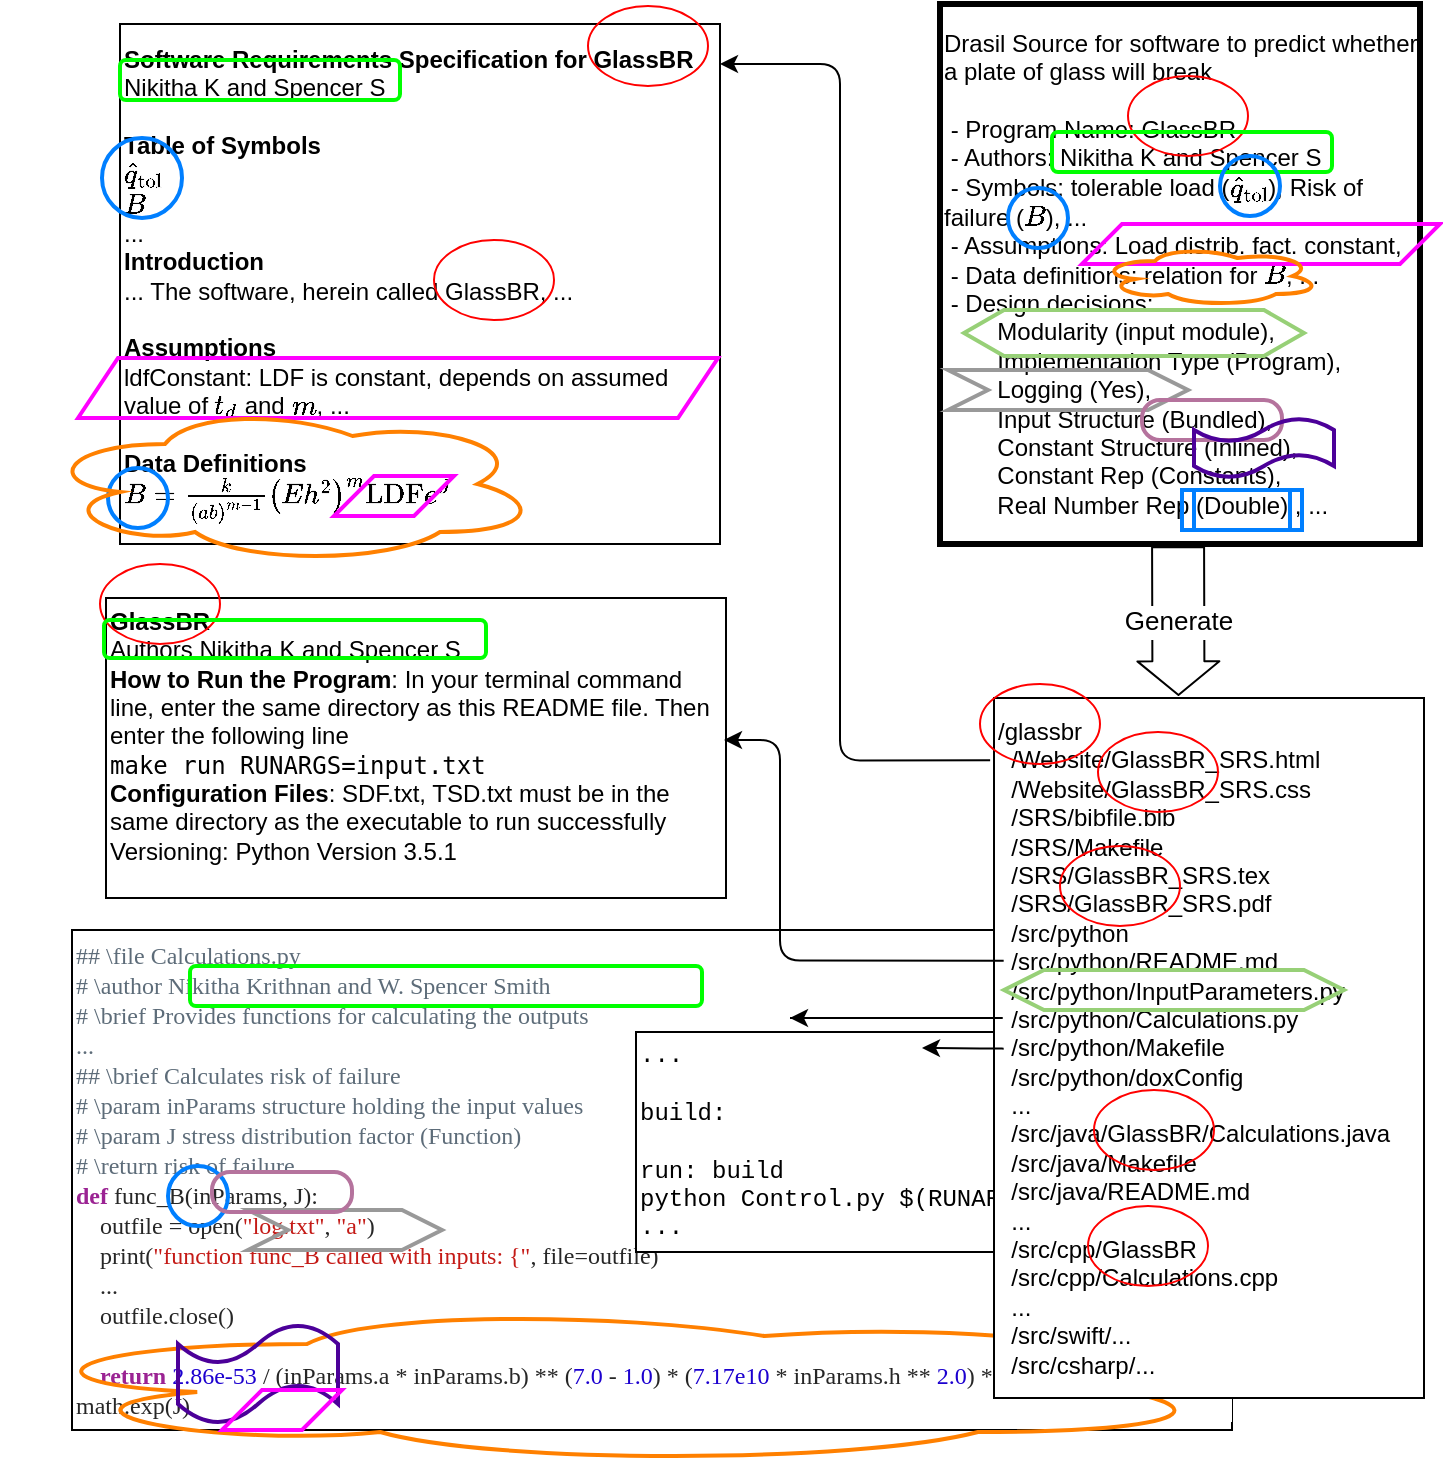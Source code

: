 <mxfile version="15.4.3"><diagram id="d-WKeMkgtsWJ3UM8GAVP" name="Page-1"><mxGraphModel dx="2523" dy="965" grid="1" gridSize="10" guides="0" tooltips="1" connect="0" arrows="0" fold="1" page="1" pageScale="1" pageWidth="850" pageHeight="1100" math="1" shadow="0"><root><mxCell id="0"/><mxCell id="1" parent="0"/><mxCell id="UbG10RSQOsBZLtn41_ii-14" value="" style="ellipse;whiteSpace=wrap;html=1;aspect=fixed;" parent="1" vertex="1"><mxGeometry x="-137" y="523" width="20" height="20" as="geometry"/></mxCell><mxCell id="Y7YsO4KroyBGodmgQjPr-18" value="&lt;p class=&quot;p1&quot; style=&quot;margin: 0px ; font-stretch: normal ; line-height: normal ; font-family: &amp;#34;menlo&amp;#34; ; color: rgb(93 , 108 , 121) ; background-color: rgb(255 , 255 , 255)&quot;&gt;## \file Calculations.py&lt;/p&gt;&lt;p class=&quot;p1&quot; style=&quot;margin: 0px ; font-stretch: normal ; line-height: normal ; font-family: &amp;#34;menlo&amp;#34; ; color: rgb(93 , 108 , 121) ; background-color: rgb(255 , 255 , 255)&quot;&gt;# \author Nikitha Krithnan and W. Spencer Smith&lt;/p&gt;&lt;p class=&quot;p1&quot; style=&quot;margin: 0px ; font-stretch: normal ; line-height: normal ; font-family: &amp;#34;menlo&amp;#34; ; color: rgb(93 , 108 , 121) ; background-color: rgb(255 , 255 , 255)&quot;&gt;&lt;span style=&quot;font-family: &amp;#34;menlo&amp;#34;&quot;&gt;# \brief Provides functions for calculating the outputs&lt;/span&gt;&lt;/p&gt;&lt;p class=&quot;p1&quot; style=&quot;margin: 0px ; font-stretch: normal ; line-height: normal ; font-family: &amp;#34;menlo&amp;#34; ; color: rgb(93 , 108 , 121) ; background-color: rgb(255 , 255 , 255)&quot;&gt;...&lt;/p&gt;&lt;p class=&quot;p1&quot; style=&quot;margin: 0px ; font-stretch: normal ; line-height: normal ; font-family: &amp;#34;menlo&amp;#34; ; color: rgb(93 , 108 , 121) ; background-color: rgb(255 , 255 , 255)&quot;&gt;## \brief Calculates risk of failure&lt;/p&gt;&lt;p class=&quot;p1&quot; style=&quot;margin: 0px ; font-stretch: normal ; line-height: normal ; font-family: &amp;#34;menlo&amp;#34; ; color: rgb(93 , 108 , 121) ; background-color: rgb(255 , 255 , 255)&quot;&gt;# \param inParams structure holding the input values&lt;/p&gt;&lt;p class=&quot;p1&quot; style=&quot;margin: 0px ; font-stretch: normal ; line-height: normal ; font-family: &amp;#34;menlo&amp;#34; ; color: rgb(93 , 108 , 121) ; background-color: rgb(255 , 255 , 255)&quot;&gt;# \param J stress distribution factor (Function)&lt;/p&gt;&lt;p class=&quot;p1&quot; style=&quot;margin: 0px ; font-stretch: normal ; line-height: normal ; font-family: &amp;#34;menlo&amp;#34; ; color: rgb(93 , 108 , 121) ; background-color: rgb(255 , 255 , 255)&quot;&gt;# \return risk of failure&lt;/p&gt;&lt;p class=&quot;p2&quot; style=&quot;margin: 0px ; font-stretch: normal ; line-height: normal ; font-family: &amp;#34;menlo&amp;#34; ; color: rgba(0 , 0 , 0 , 0.85) ; background-color: rgb(255 , 255 , 255)&quot;&gt;&lt;span class=&quot;s1&quot; style=&quot;color: rgb(155 , 35 , 147)&quot;&gt;&lt;b&gt;def&lt;/b&gt;&lt;/span&gt; func_B(inParams, J):&lt;/p&gt;&lt;p class=&quot;p2&quot; style=&quot;margin: 0px ; font-stretch: normal ; line-height: normal ; font-family: &amp;#34;menlo&amp;#34; ; color: rgba(0 , 0 , 0 , 0.85) ; background-color: rgb(255 , 255 , 255)&quot;&gt;&lt;span class=&quot;Apple-converted-space&quot;&gt;&amp;nbsp; &amp;nbsp; &lt;/span&gt;outfile = open(&lt;span class=&quot;s2&quot; style=&quot;color: rgb(196 , 26 , 22)&quot;&gt;&quot;log.txt&quot;&lt;/span&gt;, &lt;span class=&quot;s2&quot; style=&quot;color: rgb(196 , 26 , 22)&quot;&gt;&quot;a&quot;&lt;/span&gt;)&lt;/p&gt;&lt;p class=&quot;p3&quot; style=&quot;margin: 0px ; font-stretch: normal ; line-height: normal ; font-family: &amp;#34;menlo&amp;#34; ; color: rgb(196 , 26 , 22) ; background-color: rgb(255 , 255 , 255)&quot;&gt;&lt;span class=&quot;s3&quot; style=&quot;color: rgba(0 , 0 , 0 , 0.85)&quot;&gt;&lt;span class=&quot;Apple-converted-space&quot;&gt;&amp;nbsp; &amp;nbsp; &lt;/span&gt;print(&lt;/span&gt;&quot;function func_B called with inputs: {&quot;&lt;span class=&quot;s3&quot; style=&quot;color: rgba(0 , 0 , 0 , 0.85)&quot;&gt;, file=outfile)&lt;/span&gt;&lt;/p&gt;&lt;p class=&quot;p2&quot; style=&quot;margin: 0px ; font-stretch: normal ; line-height: normal ; font-family: &amp;#34;menlo&amp;#34; ; color: rgba(0 , 0 , 0 , 0.85) ; background-color: rgb(255 , 255 , 255)&quot;&gt;&lt;span class=&quot;Apple-converted-space&quot;&gt;&amp;nbsp; &amp;nbsp; ...&lt;/span&gt;&lt;/p&gt;&lt;p class=&quot;p2&quot; style=&quot;margin: 0px ; font-stretch: normal ; line-height: normal ; font-family: &amp;#34;menlo&amp;#34; ; color: rgba(0 , 0 , 0 , 0.85) ; background-color: rgb(255 , 255 , 255)&quot;&gt;&lt;span class=&quot;Apple-converted-space&quot;&gt;&amp;nbsp; &amp;nbsp;&amp;nbsp;&lt;/span&gt;outfile.close()&lt;br&gt;&lt;/p&gt;&lt;p class=&quot;p4&quot; style=&quot;margin: 0px ; font-stretch: normal ; line-height: normal ; font-family: &amp;#34;menlo&amp;#34; ; color: rgba(0 , 0 , 0 , 0.85) ; background-color: rgb(255 , 255 , 255) ; min-height: 14px&quot;&gt;&lt;span class=&quot;Apple-converted-space&quot;&gt;&amp;nbsp;&amp;nbsp; &amp;nbsp;&lt;/span&gt;&lt;/p&gt;&lt;p class=&quot;p2&quot; style=&quot;margin: 0px ; font-stretch: normal ; line-height: normal ; font-family: &amp;#34;menlo&amp;#34; ; color: rgba(0 , 0 , 0 , 0.85) ; background-color: rgb(255 , 255 , 255)&quot;&gt;&lt;span class=&quot;Apple-converted-space&quot;&gt;&amp;nbsp; &amp;nbsp; &lt;/span&gt;&lt;span class=&quot;s1&quot; style=&quot;color: rgb(155 , 35 , 147)&quot;&gt;&lt;b&gt;return&lt;/b&gt;&lt;/span&gt; &lt;span class=&quot;s4&quot; style=&quot;color: rgb(28 , 0 , 207)&quot;&gt;2.86e-53&lt;/span&gt; / (inParams.a * inParams.b) ** (&lt;span class=&quot;s4&quot; style=&quot;color: rgb(28 , 0 , 207)&quot;&gt;7.0&lt;/span&gt; - &lt;span class=&quot;s4&quot; style=&quot;color: rgb(28 , 0 , 207)&quot;&gt;1.0&lt;/span&gt;) * (&lt;span class=&quot;s4&quot; style=&quot;color: rgb(28 , 0 , 207)&quot;&gt;7.17e10&lt;/span&gt; * inParams.h ** &lt;span class=&quot;s4&quot; style=&quot;color: rgb(28 , 0 , 207)&quot;&gt;2.0&lt;/span&gt;) ** &lt;span class=&quot;s4&quot; style=&quot;color: rgb(28 , 0 , 207)&quot;&gt;7.0&lt;/span&gt; * inParams.LDF * math.exp(J)&lt;/p&gt;" style="rounded=0;whiteSpace=wrap;html=1;align=left;fontFamily=Courier New;" parent="1" vertex="1"><mxGeometry x="-694" y="473" width="580" height="250" as="geometry"/></mxCell><mxCell id="Y7YsO4KroyBGodmgQjPr-58" value="" style="ellipse;shape=cloud;whiteSpace=wrap;html=1;fontFamily=Courier New;strokeWidth=2;fillColor=none;align=left;strokeColor=#FF8000;" parent="1" vertex="1"><mxGeometry x="-729" y="660" width="610" height="80" as="geometry"/></mxCell><mxCell id="fEJaJfxORMcDwGVmGDDN-4" value="&lt;b&gt;GlassBR&lt;/b&gt;&lt;br&gt;Authors Nikitha K and Spencer S&lt;br&gt;&lt;b&gt;How to Run the Program&lt;/b&gt;: In your terminal command line, enter the same directory as this README file. Then enter the following line&lt;br&gt;&lt;code&gt;make run RUNARGS=input.txt&lt;br&gt;&lt;span style=&quot;font-family: &amp;#34;helvetica&amp;#34;&quot;&gt;&lt;b&gt;Configuration Files&lt;/b&gt;: SDF.txt, TSD.txt must be in the same directory as the executable to run successfully&lt;br&gt;&lt;/span&gt;&lt;span style=&quot;font-family: &amp;#34;helvetica&amp;#34;&quot;&gt;Versioning: Python Version 3.5.1&lt;/span&gt;&lt;br&gt;&lt;/code&gt;&lt;p dir=&quot;auto&quot;&gt;&lt;/p&gt;" style="rounded=0;whiteSpace=wrap;html=1;align=left;" parent="1" vertex="1"><mxGeometry x="-677" y="307" width="310" height="150" as="geometry"/></mxCell><mxCell id="fEJaJfxORMcDwGVmGDDN-1" value="Drasil Source for software to predict whether a plate of glass will break&lt;br&gt;&lt;span&gt;&lt;br&gt;&amp;nbsp;- Program Name: GlassBR&lt;br&gt;&amp;nbsp;- Authors: Nikitha K and Spencer S&lt;br&gt;&lt;/span&gt;&lt;span&gt;&amp;nbsp;- Symbols: tolerable load (\(\hat{q}_\text{tol}\)), Risk of failure (\(B\)), ...&lt;/span&gt;&lt;span&gt;&lt;br&gt;&lt;/span&gt;&lt;span&gt;&amp;nbsp;- Assumptions: Load distrib. fact. constant,&lt;br&gt;&lt;/span&gt;&amp;nbsp;- Data definitions: relation for&amp;nbsp;\(B\), ...&lt;span&gt;&lt;br&gt;&lt;/span&gt;&lt;span&gt;&amp;nbsp;- Design decisions: &lt;br&gt;&lt;span style=&quot;white-space: pre&quot;&gt;&#9;&lt;/span&gt;Modularity (input module), &lt;br&gt;&lt;span style=&quot;white-space: pre&quot;&gt;&#9;&lt;/span&gt;Implementation Type (Program), &lt;br&gt;&lt;span style=&quot;white-space: pre&quot;&gt;&#9;&lt;/span&gt;Logging (Yes),&lt;br&gt;&lt;span style=&quot;white-space: pre&quot;&gt;&#9;&lt;/span&gt;Input Structure (Bundled), &lt;br&gt;&lt;span style=&quot;white-space: pre&quot;&gt;&#9;&lt;/span&gt;Constant Structure (Inlined), &lt;br&gt;&lt;span style=&quot;white-space: pre&quot;&gt;&#9;&lt;/span&gt;Constant Rep (Constants), &lt;br&gt;&lt;span style=&quot;white-space: pre&quot;&gt;&#9;&lt;/span&gt;Real Number Rep (Double) , ...&lt;br&gt;&lt;/span&gt;" style="rounded=0;whiteSpace=wrap;html=1;align=left;strokeWidth=3;" parent="1" vertex="1"><mxGeometry x="-260" y="10" width="240" height="270" as="geometry"/></mxCell><mxCell id="fEJaJfxORMcDwGVmGDDN-2" value="&lt;div&gt;&lt;span&gt;...&lt;/span&gt;&lt;br&gt;&lt;/div&gt;&lt;div&gt;&lt;br&gt;&lt;/div&gt;&lt;div&gt;build:&lt;/div&gt;&lt;div&gt;&lt;br&gt;&lt;/div&gt;&lt;div&gt;run: build&lt;/div&gt;&lt;div&gt;&lt;span&gt;&#9;&lt;/span&gt;python Control.py $(RUNARGS)&lt;/div&gt;&lt;div&gt;...&lt;/div&gt;" style="rounded=0;whiteSpace=wrap;html=1;align=left;fontFamily=Courier New;" parent="1" vertex="1"><mxGeometry x="-412" y="524" width="300" height="110" as="geometry"/></mxCell><mxCell id="fEJaJfxORMcDwGVmGDDN-6" value="&lt;div&gt;&lt;b&gt;Software Requirements Specification for GlassBR&lt;/b&gt;&lt;br&gt;&lt;/div&gt;&lt;div&gt;Nikitha K and Spencer S&lt;/div&gt;&lt;br&gt;&lt;b&gt;Table of Symbols&lt;/b&gt;&lt;br&gt;\(\hat{q}_\text{tol}\)&lt;br&gt;\(B\)&lt;br&gt;...&lt;br&gt;&lt;b&gt;Introduction&lt;/b&gt;&lt;br&gt;... The software, herein called GlassBR, ...&lt;br&gt;&lt;br&gt;&lt;b&gt;Assumptions&lt;/b&gt;&lt;br&gt;ldfConstant: LDF is constant, depends on assumed value of \(t_d\) and \(m\), ...&lt;br&gt;&lt;br&gt;&lt;b&gt;Data Definitions&lt;/b&gt;&lt;br&gt;\(B=\frac{k}{\left(a b\right)^{m-1}} \left(E h^{2}\right)^{m} \text{LDF} e^{J}\)" style="rounded=0;whiteSpace=wrap;html=1;align=left;" parent="1" vertex="1"><mxGeometry x="-670" y="20" width="300" height="260" as="geometry"/></mxCell><mxCell id="Y7YsO4KroyBGodmgQjPr-3" style="edgeStyle=orthogonalEdgeStyle;rounded=0;orthogonalLoop=1;jettySize=auto;html=1;exitX=0.5;exitY=1;exitDx=0;exitDy=0;" parent="1" source="Y7YsO4KroyBGodmgQjPr-2" target="Y7YsO4KroyBGodmgQjPr-2" edge="1"><mxGeometry relative="1" as="geometry"/></mxCell><mxCell id="Y7YsO4KroyBGodmgQjPr-6" value="" style="ellipse;whiteSpace=wrap;html=1;fillColor=none;strokeColor=#FF0000;" parent="1" vertex="1"><mxGeometry x="-166" y="46" width="60" height="40" as="geometry"/></mxCell><mxCell id="Y7YsO4KroyBGodmgQjPr-9" value="" style="ellipse;whiteSpace=wrap;html=1;fillColor=none;strokeColor=#FF0000;" parent="1" vertex="1"><mxGeometry x="-680" y="290" width="60" height="40" as="geometry"/></mxCell><mxCell id="Y7YsO4KroyBGodmgQjPr-14" style="edgeStyle=orthogonalEdgeStyle;rounded=0;orthogonalLoop=1;jettySize=auto;html=1;exitX=0.5;exitY=1;exitDx=0;exitDy=0;" parent="1" source="Y7YsO4KroyBGodmgQjPr-6" target="Y7YsO4KroyBGodmgQjPr-6" edge="1"><mxGeometry relative="1" as="geometry"/></mxCell><mxCell id="Y7YsO4KroyBGodmgQjPr-15" value="" style="rounded=1;whiteSpace=wrap;html=1;fillColor=none;strokeColor=#00FF00;strokeWidth=2;" parent="1" vertex="1"><mxGeometry x="-204" y="74" width="140" height="20" as="geometry"/></mxCell><mxCell id="Y7YsO4KroyBGodmgQjPr-16" value="" style="rounded=1;whiteSpace=wrap;html=1;fillColor=none;strokeColor=#00FF00;strokeWidth=2;" parent="1" vertex="1"><mxGeometry x="-670" y="38" width="140" height="20" as="geometry"/></mxCell><mxCell id="Y7YsO4KroyBGodmgQjPr-25" value="" style="ellipse;whiteSpace=wrap;html=1;fillColor=none;strokeColor=#FF0000;" parent="1" vertex="1"><mxGeometry x="-436" y="11" width="60" height="40" as="geometry"/></mxCell><mxCell id="Y7YsO4KroyBGodmgQjPr-28" value="" style="rounded=1;whiteSpace=wrap;html=1;fillColor=none;strokeColor=#00FF00;strokeWidth=2;" parent="1" vertex="1"><mxGeometry x="-635" y="491" width="256" height="20" as="geometry"/></mxCell><mxCell id="Y7YsO4KroyBGodmgQjPr-20" value="&lt;font face=&quot;Helvetica&quot; style=&quot;font-size: 13px&quot;&gt;Generate&lt;/font&gt;" style="shape=flexArrow;endArrow=classic;html=1;fontFamily=Courier New;fillColor=#ffffff;width=26;endSize=5.27;endWidth=14;exitX=0.496;exitY=1.004;exitDx=0;exitDy=0;exitPerimeter=0;entryX=0.429;entryY=-0.003;entryDx=0;entryDy=0;entryPerimeter=0;" parent="1" source="fEJaJfxORMcDwGVmGDDN-1" target="fEJaJfxORMcDwGVmGDDN-5" edge="1"><mxGeometry width="50" height="50" relative="1" as="geometry"><mxPoint x="-190" y="320" as="sourcePoint"/><mxPoint x="-141" y="350" as="targetPoint"/></mxGeometry></mxCell><mxCell id="Y7YsO4KroyBGodmgQjPr-33" value="" style="ellipse;whiteSpace=wrap;html=1;fillColor=none;strokeColor=#FF0000;strokeWidth=1;" parent="1" vertex="1"><mxGeometry x="-513" y="128" width="60" height="40" as="geometry"/></mxCell><mxCell id="fEJaJfxORMcDwGVmGDDN-5" value="&lt;div&gt;/glassbr&lt;/div&gt;&lt;div&gt;&amp;nbsp; /Website/GlassBR_SRS.html&lt;/div&gt;&lt;div&gt;&amp;nbsp; /Website/GlassBR_SRS.css&lt;/div&gt;&lt;div&gt;&amp;nbsp; /SRS/bibfile.bib&lt;/div&gt;&lt;div&gt;&amp;nbsp; /SRS/Makefile&lt;/div&gt;&lt;div&gt;&amp;nbsp; /SRS/GlassBR_SRS.tex&lt;/div&gt;&lt;div&gt;&amp;nbsp; /SRS/GlassBR_SRS.pdf&lt;/div&gt;&lt;div&gt;&amp;nbsp; /src/python&lt;/div&gt;&lt;div&gt;&amp;nbsp; /src/python/README.md&lt;/div&gt;&lt;div&gt;&amp;nbsp; /src/python/InputParameters.py&lt;br&gt;&lt;/div&gt;&lt;div&gt;&amp;nbsp; /src/python/Calculations.py&lt;br&gt;&lt;/div&gt;&lt;div&gt;&lt;span&gt;&amp;nbsp; /src/python/Makefile&lt;/span&gt;&lt;/div&gt;&lt;div&gt;&amp;nbsp; /src/python/doxConfig&lt;/div&gt;&lt;div&gt;&amp;nbsp; ...&lt;/div&gt;&lt;div&gt;&lt;span&gt;&amp;nbsp;&amp;nbsp;&lt;/span&gt;&lt;span&gt;/src/java/GlassBR/Calculations.java&lt;/span&gt;&lt;/div&gt;&lt;div&gt;&amp;nbsp;&amp;nbsp;&lt;span&gt;/src/java/Makefile&lt;/span&gt;&lt;/div&gt;&lt;div&gt;&lt;span&gt;&amp;nbsp; /src/java/README.md&lt;/span&gt;&lt;br&gt;&lt;/div&gt;&lt;div&gt;&lt;span&gt;&amp;nbsp; ...&lt;/span&gt;&lt;/div&gt;&lt;div&gt;&amp;nbsp;&amp;nbsp;&lt;span&gt;/src/cpp/GlassBR&lt;/span&gt;&lt;/div&gt;&lt;div&gt;&amp;nbsp; /src/cpp/Calculations.cpp&lt;/div&gt;&lt;div&gt;&lt;span&gt;&amp;nbsp; ...&lt;/span&gt;&lt;/div&gt;&lt;div&gt;&amp;nbsp; /src/swift/...&lt;/div&gt;&lt;div&gt;&amp;nbsp; /src/csharp/...&lt;/div&gt;" style="rounded=0;whiteSpace=wrap;html=1;align=left;" parent="1" vertex="1"><mxGeometry x="-233" y="357" width="215" height="350" as="geometry"/></mxCell><mxCell id="Y7YsO4KroyBGodmgQjPr-21" value="" style="ellipse;whiteSpace=wrap;html=1;fillColor=none;strokeColor=#FF0000;" parent="1" vertex="1"><mxGeometry x="-240" y="350" width="60" height="40" as="geometry"/></mxCell><mxCell id="Y7YsO4KroyBGodmgQjPr-5" value="" style="ellipse;whiteSpace=wrap;html=1;fillColor=none;strokeColor=#FF0000;" parent="1" vertex="1"><mxGeometry x="-181" y="374" width="60" height="40" as="geometry"/></mxCell><mxCell id="Y7YsO4KroyBGodmgQjPr-7" value="" style="ellipse;whiteSpace=wrap;html=1;fillColor=none;strokeColor=#FF0000;" parent="1" vertex="1"><mxGeometry x="-200" y="431" width="60" height="40" as="geometry"/></mxCell><mxCell id="Y7YsO4KroyBGodmgQjPr-10" value="" style="ellipse;whiteSpace=wrap;html=1;fillColor=none;strokeColor=#FF0000;" parent="1" vertex="1"><mxGeometry x="-183" y="553" width="60" height="40" as="geometry"/></mxCell><mxCell id="Y7YsO4KroyBGodmgQjPr-2" value="" style="ellipse;whiteSpace=wrap;html=1;fillColor=none;strokeColor=#FF0000;strokeWidth=1;" parent="1" vertex="1"><mxGeometry x="-186" y="611" width="60" height="40" as="geometry"/></mxCell><mxCell id="Y7YsO4KroyBGodmgQjPr-44" value="" style="ellipse;whiteSpace=wrap;html=1;aspect=fixed;fontFamily=Courier New;strokeWidth=2;fillColor=none;align=left;strokeColor=#007FFF;" parent="1" vertex="1"><mxGeometry x="-120" y="86" width="30" height="30" as="geometry"/></mxCell><mxCell id="Y7YsO4KroyBGodmgQjPr-45" value="" style="ellipse;whiteSpace=wrap;html=1;aspect=fixed;fontFamily=Courier New;strokeWidth=2;fillColor=none;align=left;strokeColor=#007FFF;" parent="1" vertex="1"><mxGeometry x="-226" y="102" width="30" height="30" as="geometry"/></mxCell><mxCell id="Y7YsO4KroyBGodmgQjPr-46" value="" style="ellipse;whiteSpace=wrap;html=1;aspect=fixed;fontFamily=Courier New;strokeWidth=2;fillColor=none;align=left;strokeColor=#007FFF;" parent="1" vertex="1"><mxGeometry x="-679" y="77" width="40" height="40" as="geometry"/></mxCell><mxCell id="Y7YsO4KroyBGodmgQjPr-48" value="" style="ellipse;whiteSpace=wrap;html=1;aspect=fixed;fontFamily=Courier New;strokeWidth=2;fillColor=none;align=left;strokeColor=#007FFF;" parent="1" vertex="1"><mxGeometry x="-676" y="242" width="30" height="30" as="geometry"/></mxCell><mxCell id="Y7YsO4KroyBGodmgQjPr-49" value="" style="ellipse;whiteSpace=wrap;html=1;aspect=fixed;fontFamily=Courier New;strokeWidth=2;fillColor=none;align=left;strokeColor=#007FFF;" parent="1" vertex="1"><mxGeometry x="-646" y="591" width="30" height="30" as="geometry"/></mxCell><mxCell id="Y7YsO4KroyBGodmgQjPr-51" value="" style="shape=parallelogram;perimeter=parallelogramPerimeter;whiteSpace=wrap;html=1;fixedSize=1;fontFamily=Courier New;strokeWidth=2;fillColor=none;align=left;strokeColor=#FF00FF;" parent="1" vertex="1"><mxGeometry x="-189" y="120" width="179" height="20" as="geometry"/></mxCell><mxCell id="Y7YsO4KroyBGodmgQjPr-52" value="" style="shape=parallelogram;perimeter=parallelogramPerimeter;whiteSpace=wrap;html=1;fixedSize=1;fontFamily=Courier New;strokeWidth=2;fillColor=none;align=left;strokeColor=#FF00FF;" parent="1" vertex="1"><mxGeometry x="-691" y="187" width="320" height="30" as="geometry"/></mxCell><mxCell id="Y7YsO4KroyBGodmgQjPr-53" value="" style="shape=parallelogram;perimeter=parallelogramPerimeter;whiteSpace=wrap;html=1;fixedSize=1;fontFamily=Courier New;strokeWidth=2;fillColor=none;align=left;strokeColor=#FF00FF;" parent="1" vertex="1"><mxGeometry x="-563" y="246" width="60" height="20" as="geometry"/></mxCell><mxCell id="Y7YsO4KroyBGodmgQjPr-54" value="" style="ellipse;shape=cloud;whiteSpace=wrap;html=1;fontFamily=Courier New;strokeWidth=2;fillColor=none;align=left;strokeColor=#FF8000;" parent="1" vertex="1"><mxGeometry x="-180" y="131" width="110" height="30" as="geometry"/></mxCell><mxCell id="Y7YsO4KroyBGodmgQjPr-55" value="" style="ellipse;shape=cloud;whiteSpace=wrap;html=1;fontFamily=Courier New;strokeWidth=2;fillColor=none;align=left;strokeColor=#FF8000;" parent="1" vertex="1"><mxGeometry x="-710" y="210" width="250" height="80" as="geometry"/></mxCell><mxCell id="Y7YsO4KroyBGodmgQjPr-59" value="" style="shape=hexagon;perimeter=hexagonPerimeter2;whiteSpace=wrap;html=1;fixedSize=1;fontFamily=Courier New;strokeWidth=2;fillColor=none;align=left;strokeColor=#97D077;" parent="1" vertex="1"><mxGeometry x="-248" y="163" width="170" height="23" as="geometry"/></mxCell><mxCell id="Y7YsO4KroyBGodmgQjPr-60" value="" style="shape=hexagon;perimeter=hexagonPerimeter2;whiteSpace=wrap;html=1;fixedSize=1;fontFamily=Courier New;strokeWidth=2;fillColor=none;align=left;strokeColor=#97D077;" parent="1" vertex="1"><mxGeometry x="-228" y="493" width="170" height="20" as="geometry"/></mxCell><mxCell id="Y7YsO4KroyBGodmgQjPr-61" value="" style="shape=step;perimeter=stepPerimeter;whiteSpace=wrap;html=1;fixedSize=1;fontFamily=Courier New;strokeWidth=2;fillColor=none;align=left;strokeColor=#999999;" parent="1" vertex="1"><mxGeometry x="-256" y="193" width="120" height="20" as="geometry"/></mxCell><mxCell id="Y7YsO4KroyBGodmgQjPr-62" value="" style="shape=step;perimeter=stepPerimeter;whiteSpace=wrap;html=1;fixedSize=1;fontFamily=Courier New;strokeWidth=2;fillColor=none;align=left;strokeColor=#999999;" parent="1" vertex="1"><mxGeometry x="-606" y="613" width="97" height="20" as="geometry"/></mxCell><mxCell id="Y7YsO4KroyBGodmgQjPr-64" value="" style="rounded=1;whiteSpace=wrap;html=1;fontFamily=Courier New;strokeWidth=2;fillColor=none;align=left;strokeColor=#B5739D;arcSize=45;" parent="1" vertex="1"><mxGeometry x="-159" y="208" width="70" height="20" as="geometry"/></mxCell><mxCell id="Y7YsO4KroyBGodmgQjPr-65" value="" style="rounded=1;whiteSpace=wrap;html=1;fontFamily=Courier New;strokeWidth=2;fillColor=none;align=left;strokeColor=#B5739D;arcSize=45;" parent="1" vertex="1"><mxGeometry x="-624" y="594" width="70" height="20" as="geometry"/></mxCell><mxCell id="Y7YsO4KroyBGodmgQjPr-67" value="" style="shape=tape;whiteSpace=wrap;html=1;fontFamily=Courier New;strokeWidth=2;fillColor=none;align=left;strokeColor=#4C0099;" parent="1" vertex="1"><mxGeometry x="-133" y="217" width="70" height="30" as="geometry"/></mxCell><mxCell id="Y7YsO4KroyBGodmgQjPr-68" value="" style="shape=tape;whiteSpace=wrap;html=1;fontFamily=Courier New;strokeWidth=2;fillColor=none;align=left;strokeColor=#4C0099;" parent="1" vertex="1"><mxGeometry x="-641" y="670" width="80" height="50" as="geometry"/></mxCell><mxCell id="Y7YsO4KroyBGodmgQjPr-70" value="" style="rounded=1;whiteSpace=wrap;html=1;fillColor=none;strokeColor=#00FF00;strokeWidth=2;" parent="1" vertex="1"><mxGeometry x="-678" y="318" width="191" height="19" as="geometry"/></mxCell><mxCell id="jLepKlDc2zNC87XaFifs-1" value="" style="shape=process;whiteSpace=wrap;html=1;backgroundOutline=1;strokeWidth=2;strokeColor=#007FFF;fillColor=none;" parent="1" vertex="1"><mxGeometry x="-139" y="253" width="60" height="20" as="geometry"/></mxCell><mxCell id="UbG10RSQOsBZLtn41_ii-3" value="" style="shape=parallelogram;perimeter=parallelogramPerimeter;whiteSpace=wrap;html=1;fixedSize=1;fontFamily=Courier New;strokeWidth=2;fillColor=none;align=left;strokeColor=#FF00FF;" parent="1" vertex="1"><mxGeometry x="-619" y="703" width="60" height="20" as="geometry"/></mxCell><mxCell id="UbG10RSQOsBZLtn41_ii-6" value="" style="endArrow=classic;html=1;rounded=1;edgeStyle=orthogonalEdgeStyle;exitX=-0.009;exitY=0.089;exitDx=0;exitDy=0;exitPerimeter=0;" parent="1" source="fEJaJfxORMcDwGVmGDDN-5" edge="1"><mxGeometry width="50" height="50" relative="1" as="geometry"><mxPoint x="-360" y="370" as="sourcePoint"/><mxPoint x="-370" y="40" as="targetPoint"/><Array as="points"><mxPoint x="-310" y="388"/><mxPoint x="-310" y="40"/></Array></mxGeometry></mxCell><mxCell id="UbG10RSQOsBZLtn41_ii-13" value="" style="endArrow=classic;html=1;rounded=1;edgeStyle=orthogonalEdgeStyle;exitX=0.942;exitY=0.516;exitDx=0;exitDy=0;exitPerimeter=0;" parent="1" edge="1"><mxGeometry width="50" height="50" relative="1" as="geometry"><mxPoint x="-228.16" y="532.32" as="sourcePoint"/><mxPoint x="-269" y="532" as="targetPoint"/><Array as="points"><mxPoint x="-230" y="532"/><mxPoint x="-309" y="532"/></Array></mxGeometry></mxCell><mxCell id="UbG10RSQOsBZLtn41_ii-15" value="" style="endArrow=classic;html=1;rounded=1;edgeStyle=orthogonalEdgeStyle;" parent="1" edge="1"><mxGeometry width="50" height="50" relative="1" as="geometry"><mxPoint x="-335" y="517" as="sourcePoint"/><mxPoint x="-335" y="517" as="targetPoint"/><Array as="points"><mxPoint x="-224" y="517"/></Array></mxGeometry></mxCell><mxCell id="UbG10RSQOsBZLtn41_ii-16" value="" style="endArrow=classic;html=1;rounded=1;edgeStyle=orthogonalEdgeStyle;exitX=0.942;exitY=0.516;exitDx=0;exitDy=0;exitPerimeter=0;" parent="1" edge="1"><mxGeometry width="50" height="50" relative="1" as="geometry"><mxPoint x="-228.16" y="488.32" as="sourcePoint"/><mxPoint x="-368" y="378" as="targetPoint"/><Array as="points"><mxPoint x="-340" y="488"/><mxPoint x="-340" y="378"/><mxPoint x="-368" y="378"/></Array></mxGeometry></mxCell></root></mxGraphModel></diagram></mxfile>